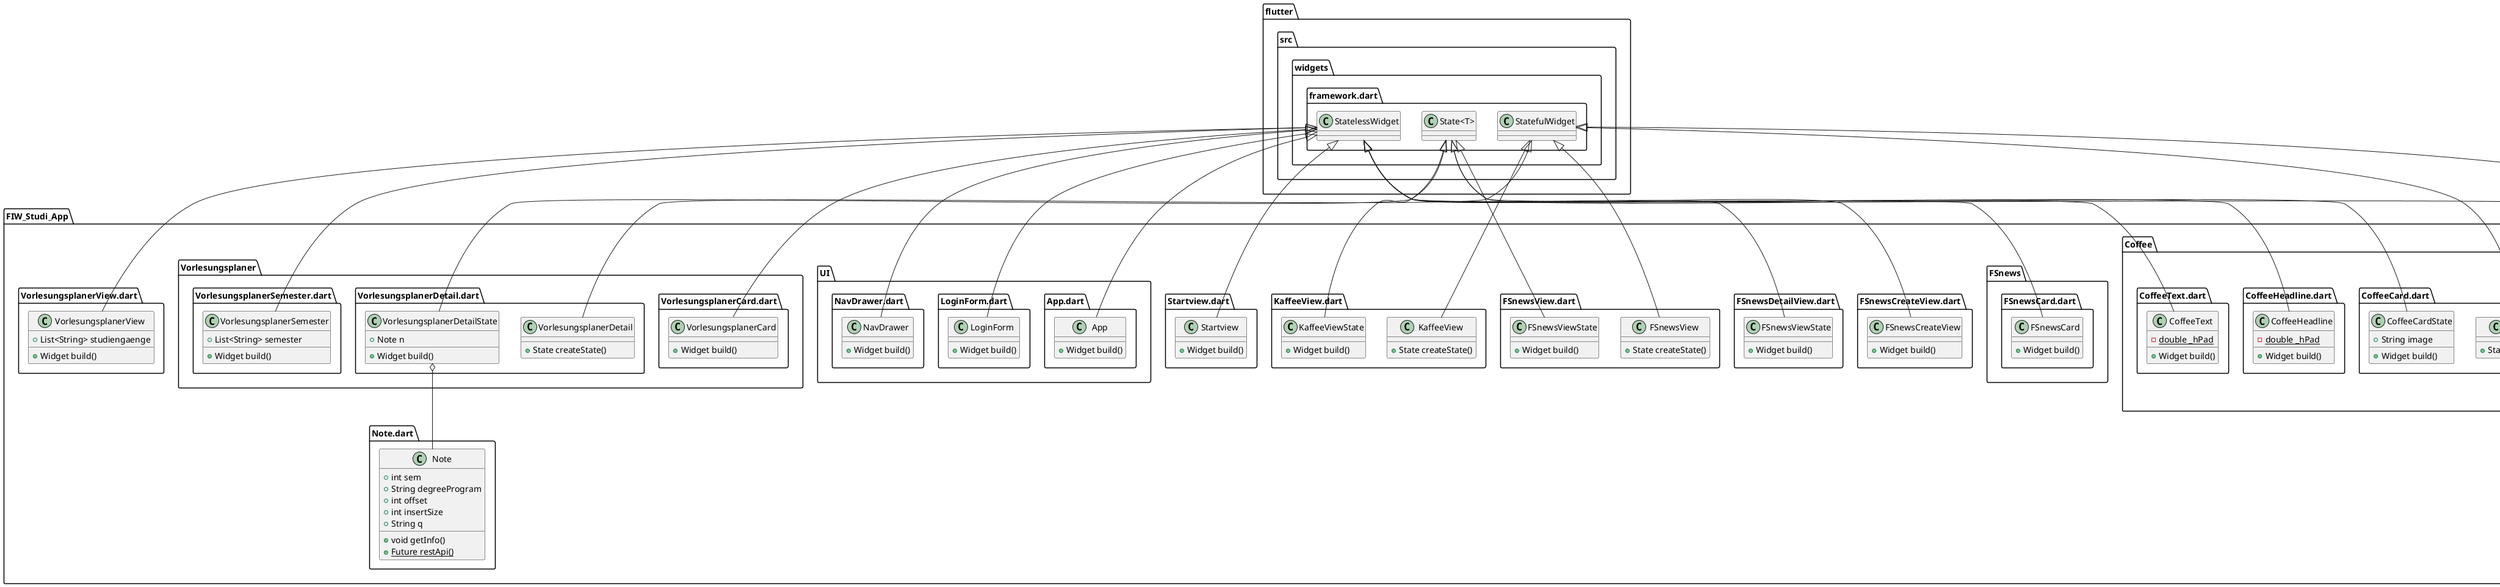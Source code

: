 @startuml
set namespaceSeparator ::

class "FIW_Studi_App::Coffee::Button.dart::CoffeeButton" {
  +State createState()
}

"flutter::src::widgets::framework.dart::StatefulWidget" <|-- "FIW_Studi_App::Coffee::Button.dart::CoffeeButton"

class "FIW_Studi_App::Coffee::Button.dart::CoffeeButtonState" {
  +String image1
  +String status
  +String url
  +Future getCData()
  +Widget build()
  +void initState()
}

"flutter::src::widgets::framework.dart::State<T>" <|-- "FIW_Studi_App::Coffee::Button.dart::CoffeeButtonState"

class "FIW_Studi_App::Coffee::CoffeeCard.dart::CoffeeCard" {
  +State createState()
}

"flutter::src::widgets::framework.dart::StatefulWidget" <|-- "FIW_Studi_App::Coffee::CoffeeCard.dart::CoffeeCard"

class "FIW_Studi_App::Coffee::CoffeeCard.dart::CoffeeCardState" {
  +String image
  +Widget build()
}

"flutter::src::widgets::framework.dart::State<T>" <|-- "FIW_Studi_App::Coffee::CoffeeCard.dart::CoffeeCardState"

class "FIW_Studi_App::Coffee::CoffeeHeadline.dart::CoffeeHeadline" {
  {static} -double _hPad
  +Widget build()
}

"flutter::src::widgets::framework.dart::StatelessWidget" <|-- "FIW_Studi_App::Coffee::CoffeeHeadline.dart::CoffeeHeadline"

class "FIW_Studi_App::Coffee::CoffeeText.dart::CoffeeText" {
  {static} -double _hPad
  +Widget build()
}

"flutter::src::widgets::framework.dart::StatelessWidget" <|-- "FIW_Studi_App::Coffee::CoffeeText.dart::CoffeeText"

class "FIW_Studi_App::FSnews::FSnewsCard.dart::FSnewsCard" {
  +Widget build()
}

"flutter::src::widgets::framework.dart::StatelessWidget" <|-- "FIW_Studi_App::FSnews::FSnewsCard.dart::FSnewsCard"

class "FIW_Studi_App::FSnewsCreateView.dart::FSnewsCreateView" {
  +Widget build()
}

"flutter::src::widgets::framework.dart::StatelessWidget" <|-- "FIW_Studi_App::FSnewsCreateView.dart::FSnewsCreateView"

class "FIW_Studi_App::FSnewsDetailView.dart::FSnewsViewState" {
  +Widget build()
}

"flutter::src::widgets::framework.dart::StatelessWidget" <|-- "FIW_Studi_App::FSnewsDetailView.dart::FSnewsViewState"

class "FIW_Studi_App::FSnewsView.dart::FSnewsView" {
  +State createState()
}

"flutter::src::widgets::framework.dart::StatefulWidget" <|-- "FIW_Studi_App::FSnewsView.dart::FSnewsView"

class "FIW_Studi_App::FSnewsView.dart::FSnewsViewState" {
  +Widget build()
}

"flutter::src::widgets::framework.dart::State<T>" <|-- "FIW_Studi_App::FSnewsView.dart::FSnewsViewState"

class "FIW_Studi_App::KaffeeView.dart::KaffeeView" {
  +State createState()
}

"flutter::src::widgets::framework.dart::StatefulWidget" <|-- "FIW_Studi_App::KaffeeView.dart::KaffeeView"

class "FIW_Studi_App::KaffeeView.dart::KaffeeViewState" {
  +Widget build()
}

"flutter::src::widgets::framework.dart::State<T>" <|-- "FIW_Studi_App::KaffeeView.dart::KaffeeViewState"

class "FIW_Studi_App::Note.dart::Note" {
  +int sem
  +String degreeProgram
  +int offset
  +int insertSize
  +String q
  +void getInfo()
  {static} +Future restApi()
}

class "FIW_Studi_App::Startview.dart::Startview" {
  +Widget build()
}

"flutter::src::widgets::framework.dart::StatelessWidget" <|-- "FIW_Studi_App::Startview.dart::Startview"

class "FIW_Studi_App::UI::App.dart::App" {
  +Widget build()
}

"flutter::src::widgets::framework.dart::StatelessWidget" <|-- "FIW_Studi_App::UI::App.dart::App"

class "FIW_Studi_App::UI::LoginForm.dart::LoginForm" {
  +Widget build()
}

"flutter::src::widgets::framework.dart::StatelessWidget" <|-- "FIW_Studi_App::UI::LoginForm.dart::LoginForm"

class "FIW_Studi_App::UI::NavDrawer.dart::NavDrawer" {
  +Widget build()
}

"flutter::src::widgets::framework.dart::StatelessWidget" <|-- "FIW_Studi_App::UI::NavDrawer.dart::NavDrawer"

class "FIW_Studi_App::Vorlesungsplaner::VorlesungsplanerCard.dart::VorlesungsplanerCard" {
  +Widget build()
}

"flutter::src::widgets::framework.dart::StatelessWidget" <|-- "FIW_Studi_App::Vorlesungsplaner::VorlesungsplanerCard.dart::VorlesungsplanerCard"

class "FIW_Studi_App::Vorlesungsplaner::VorlesungsplanerDetail.dart::VorlesungsplanerDetail" {
  +State createState()
}

"flutter::src::widgets::framework.dart::StatefulWidget" <|-- "FIW_Studi_App::Vorlesungsplaner::VorlesungsplanerDetail.dart::VorlesungsplanerDetail"

class "FIW_Studi_App::Vorlesungsplaner::VorlesungsplanerDetail.dart::VorlesungsplanerDetailState" {
  +Note n
  +Widget build()
}

"FIW_Studi_App::Vorlesungsplaner::VorlesungsplanerDetail.dart::VorlesungsplanerDetailState" o-- "FIW_Studi_App::Note.dart::Note"
"flutter::src::widgets::framework.dart::State<T>" <|-- "FIW_Studi_App::Vorlesungsplaner::VorlesungsplanerDetail.dart::VorlesungsplanerDetailState"

class "FIW_Studi_App::Vorlesungsplaner::VorlesungsplanerSemester.dart::VorlesungsplanerSemester" {
  +List<String> semester
  +Widget build()
}

"flutter::src::widgets::framework.dart::StatelessWidget" <|-- "FIW_Studi_App::Vorlesungsplaner::VorlesungsplanerSemester.dart::VorlesungsplanerSemester"

class "FIW_Studi_App::VorlesungsplanerView.dart::VorlesungsplanerView" {
  +List<String> studiengaenge
  +Widget build()
}

"flutter::src::widgets::framework.dart::StatelessWidget" <|-- "FIW_Studi_App::VorlesungsplanerView.dart::VorlesungsplanerView"


@enduml